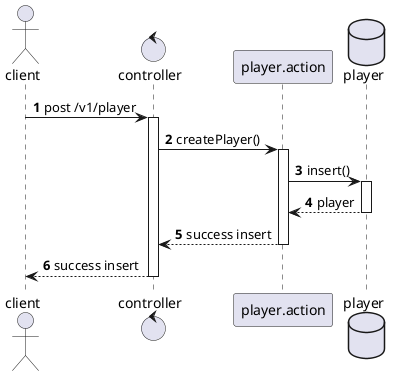 @startuml create_player
actor client
control controller
participant "player.action" as player_action
database player
autonumber

client -> controller: post /v1/player
activate controller

    controller -> player_action: createPlayer()
    activate player_action
        player_action -> player: insert()
        activate player
        return player
    return success insert
return success insert
@enduml